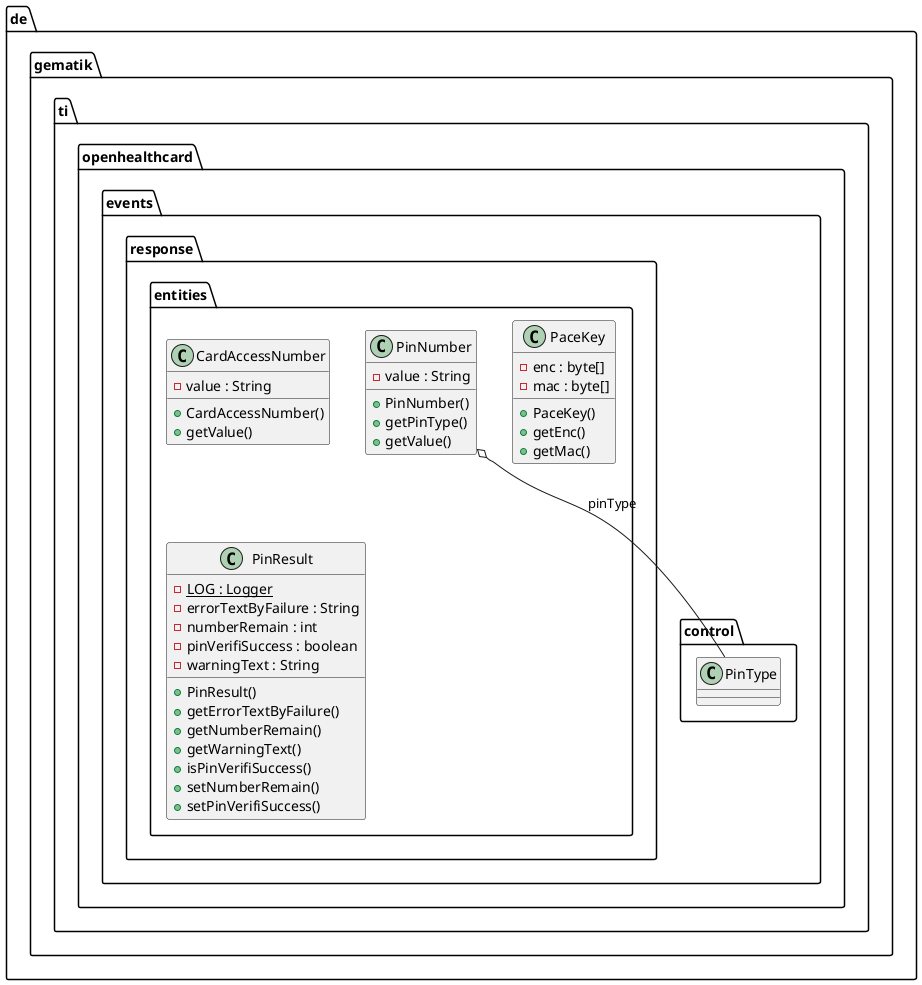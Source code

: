 @startuml



  namespace de.gematik.ti.openhealthcard.events.response.entities {
    class de.gematik.ti.openhealthcard.events.response.entities.CardAccessNumber {
        - value : String
        + CardAccessNumber()
        + getValue()
    }
  }
  

  namespace de.gematik.ti.openhealthcard.events.response.entities {
    class de.gematik.ti.openhealthcard.events.response.entities.PaceKey {
        - enc : byte[]
        - mac : byte[]
        + PaceKey()
        + getEnc()
        + getMac()
    }
  }
  

  namespace de.gematik.ti.openhealthcard.events.response.entities {
    class de.gematik.ti.openhealthcard.events.response.entities.PinNumber {
        - value : String
        + PinNumber()
        + getPinType()
        + getValue()
    }
  }
  

  namespace de.gematik.ti.openhealthcard.events.response.entities {
    class de.gematik.ti.openhealthcard.events.response.entities.PinResult {
        {static} - LOG : Logger
        - errorTextByFailure : String
        - numberRemain : int
        - pinVerifiSuccess : boolean
        - warningText : String
        + PinResult()
        + getErrorTextByFailure()
        + getNumberRemain()
        + getWarningText()
        + isPinVerifiSuccess()
        + setNumberRemain()
        + setPinVerifiSuccess()
    }
  }
  

  de.gematik.ti.openhealthcard.events.response.entities.PinNumber o-- de.gematik.ti.openhealthcard.events.control.PinType : pinType









@enduml
